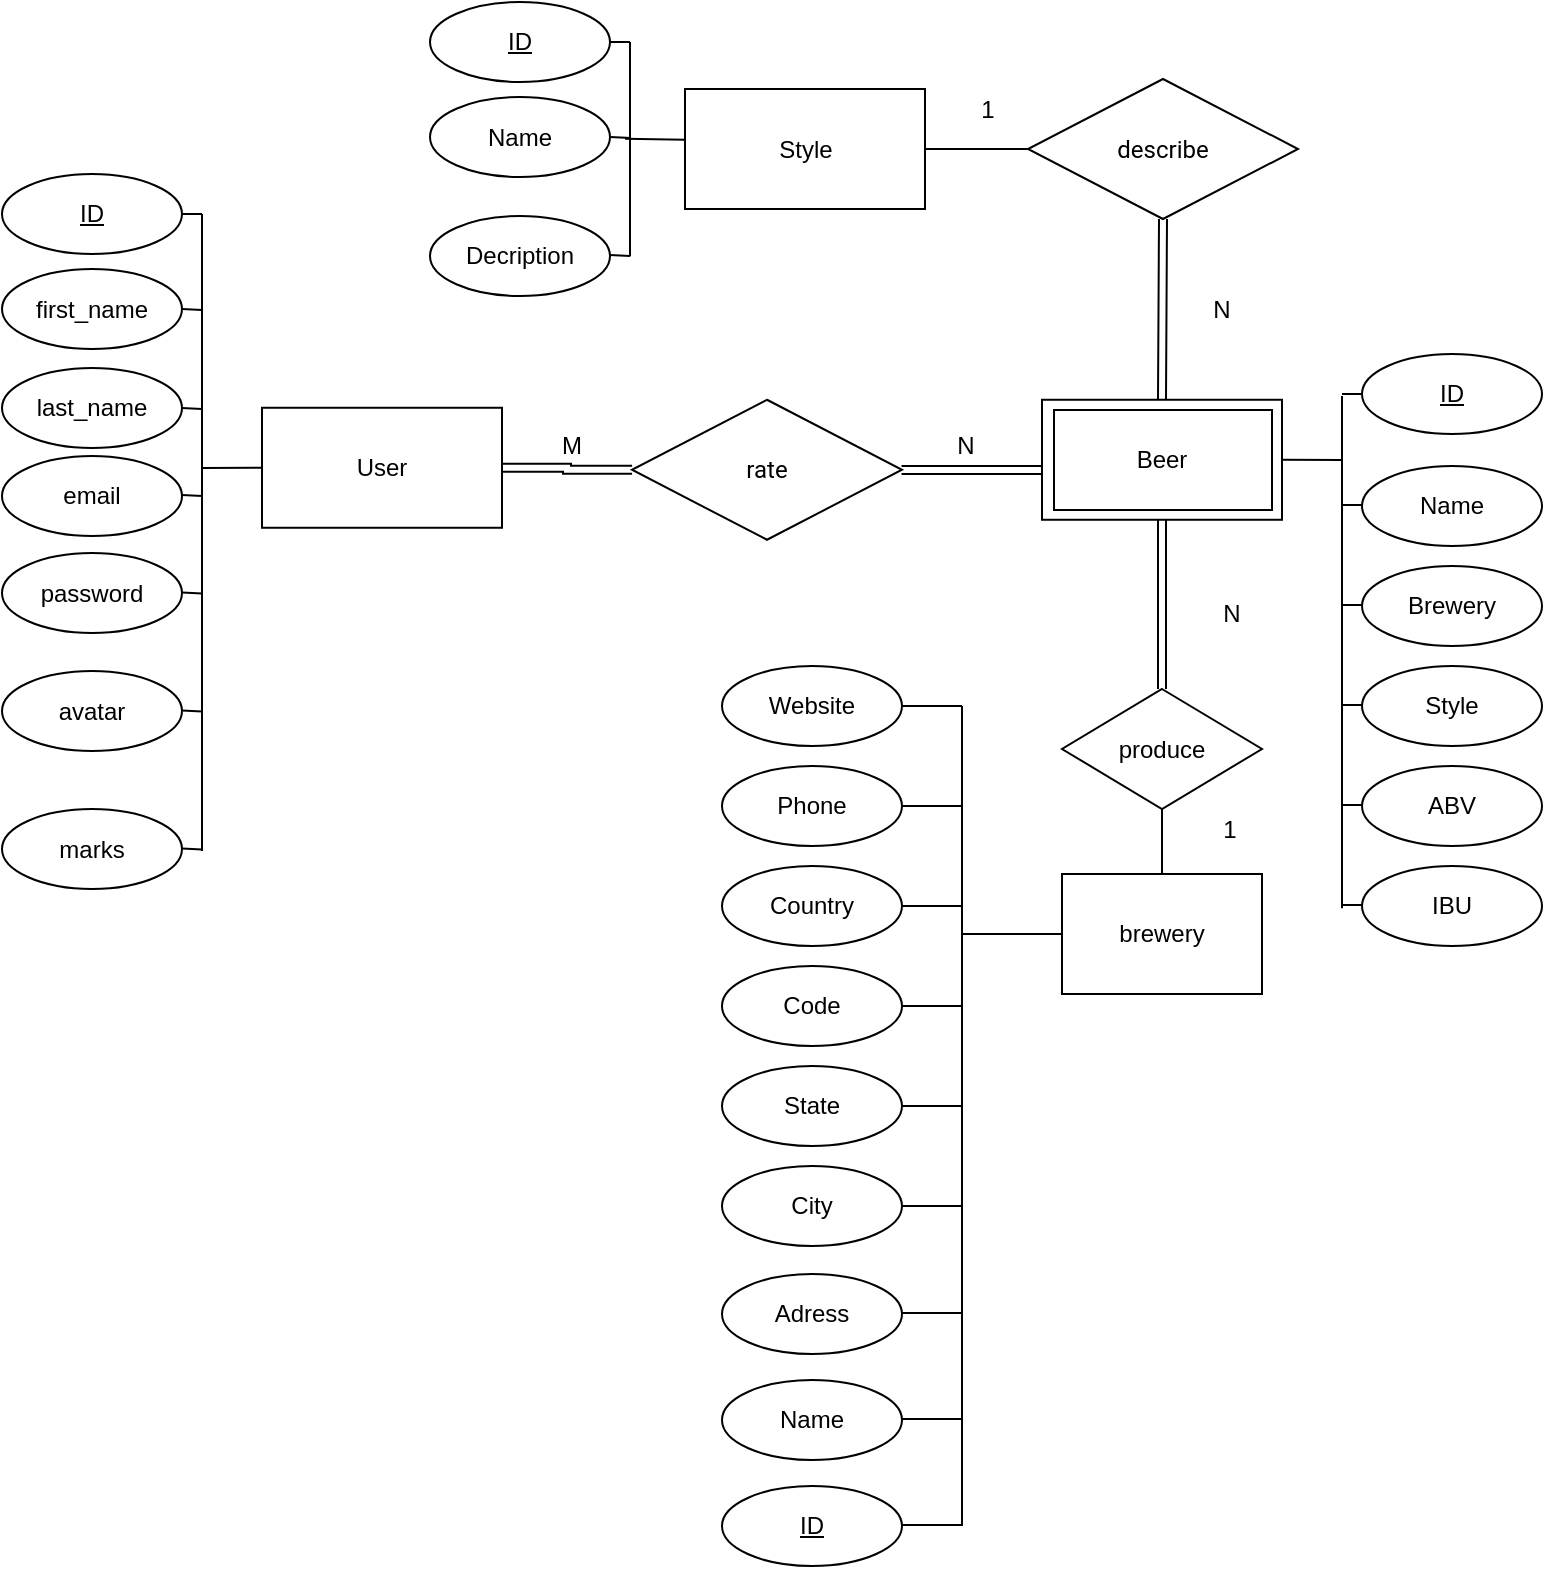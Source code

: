 <mxfile version="14.9.8" type="device"><diagram id="vsr3L14DmaLPmw4MN8_S" name="Page-1"><mxGraphModel dx="2148" dy="1793" grid="1" gridSize="10" guides="1" tooltips="1" connect="1" arrows="1" fold="1" page="1" pageScale="1" pageWidth="827" pageHeight="1169" math="0" shadow="0"><root><mxCell id="0"/><mxCell id="1" parent="0"/><mxCell id="LLp0VVjNMiKoDVRvy83T-22" style="edgeStyle=none;rounded=0;orthogonalLoop=1;jettySize=auto;html=1;exitX=0;exitY=0.5;exitDx=0;exitDy=0;startArrow=none;startFill=0;endArrow=none;endFill=0;" edge="1" parent="1" source="GCgjXa7NDMlfZvlOvDrf-2"><mxGeometry relative="1" as="geometry"><mxPoint x="280" y="170" as="targetPoint"/></mxGeometry></mxCell><mxCell id="GCgjXa7NDMlfZvlOvDrf-2" value="brewery" style="rounded=0;whiteSpace=wrap;html=1;" parent="1" vertex="1"><mxGeometry x="330" y="140" width="100" height="60" as="geometry"/></mxCell><mxCell id="GCgjXa7NDMlfZvlOvDrf-4" value="User&lt;br&gt;" style="rounded=0;whiteSpace=wrap;html=1;" parent="1" vertex="1"><mxGeometry x="-70" y="-93.12" width="120" height="60" as="geometry"/></mxCell><mxCell id="GCgjXa7NDMlfZvlOvDrf-5" style="edgeStyle=orthogonalEdgeStyle;rounded=0;orthogonalLoop=1;jettySize=auto;html=1;strokeColor=none;" parent="1" edge="1"><mxGeometry relative="1" as="geometry"><mxPoint x="280" y="56" as="targetPoint"/><mxPoint x="250" y="56" as="sourcePoint"/></mxGeometry></mxCell><mxCell id="GCgjXa7NDMlfZvlOvDrf-6" style="edgeStyle=orthogonalEdgeStyle;rounded=1;orthogonalLoop=1;jettySize=auto;html=1;strokeColor=none;" parent="1" edge="1"><mxGeometry relative="1" as="geometry"><mxPoint x="280" y="56" as="targetPoint"/><mxPoint x="250" y="56" as="sourcePoint"/></mxGeometry></mxCell><mxCell id="GCgjXa7NDMlfZvlOvDrf-8" value="State" style="ellipse;whiteSpace=wrap;html=1;" parent="1" vertex="1"><mxGeometry x="160" y="236" width="90" height="40" as="geometry"/></mxCell><mxCell id="GCgjXa7NDMlfZvlOvDrf-9" value="Code" style="ellipse;whiteSpace=wrap;html=1;" parent="1" vertex="1"><mxGeometry x="160" y="186" width="90" height="40" as="geometry"/></mxCell><mxCell id="GCgjXa7NDMlfZvlOvDrf-10" value="Country" style="ellipse;whiteSpace=wrap;html=1;" parent="1" vertex="1"><mxGeometry x="160" y="136" width="90" height="40" as="geometry"/></mxCell><mxCell id="GCgjXa7NDMlfZvlOvDrf-11" value="Phone" style="ellipse;whiteSpace=wrap;html=1;" parent="1" vertex="1"><mxGeometry x="160" y="86" width="90" height="40" as="geometry"/></mxCell><mxCell id="GCgjXa7NDMlfZvlOvDrf-12" value="City" style="ellipse;whiteSpace=wrap;html=1;" parent="1" vertex="1"><mxGeometry x="160" y="286" width="90" height="40" as="geometry"/></mxCell><mxCell id="GCgjXa7NDMlfZvlOvDrf-13" value="" style="endArrow=none;html=1;" parent="1" edge="1"><mxGeometry width="50" height="50" relative="1" as="geometry"><mxPoint x="280" y="466" as="sourcePoint"/><mxPoint x="280" y="56" as="targetPoint"/></mxGeometry></mxCell><mxCell id="GCgjXa7NDMlfZvlOvDrf-14" value="" style="endArrow=none;html=1;exitX=1;exitY=0.5;exitDx=0;exitDy=0;" parent="1" edge="1"><mxGeometry width="50" height="50" relative="1" as="geometry"><mxPoint x="250" y="56" as="sourcePoint"/><mxPoint x="280" y="56" as="targetPoint"/></mxGeometry></mxCell><mxCell id="GCgjXa7NDMlfZvlOvDrf-15" value="" style="endArrow=none;html=1;exitX=1;exitY=0.5;exitDx=0;exitDy=0;" parent="1" source="GCgjXa7NDMlfZvlOvDrf-11" edge="1"><mxGeometry width="50" height="50" relative="1" as="geometry"><mxPoint x="260" y="66" as="sourcePoint"/><mxPoint x="280" y="106" as="targetPoint"/></mxGeometry></mxCell><mxCell id="GCgjXa7NDMlfZvlOvDrf-16" value="" style="endArrow=none;html=1;" parent="1" edge="1"><mxGeometry width="50" height="50" relative="1" as="geometry"><mxPoint x="250" y="156" as="sourcePoint"/><mxPoint x="280" y="156" as="targetPoint"/></mxGeometry></mxCell><mxCell id="GCgjXa7NDMlfZvlOvDrf-17" value="" style="endArrow=none;html=1;exitX=1;exitY=0.5;exitDx=0;exitDy=0;" parent="1" source="GCgjXa7NDMlfZvlOvDrf-9" edge="1"><mxGeometry width="50" height="50" relative="1" as="geometry"><mxPoint x="280" y="86" as="sourcePoint"/><mxPoint x="280" y="206" as="targetPoint"/></mxGeometry></mxCell><mxCell id="GCgjXa7NDMlfZvlOvDrf-18" value="" style="endArrow=none;html=1;exitX=1;exitY=0.5;exitDx=0;exitDy=0;" parent="1" source="GCgjXa7NDMlfZvlOvDrf-8" edge="1"><mxGeometry width="50" height="50" relative="1" as="geometry"><mxPoint x="290" y="96" as="sourcePoint"/><mxPoint x="280" y="256" as="targetPoint"/></mxGeometry></mxCell><mxCell id="GCgjXa7NDMlfZvlOvDrf-19" value="" style="endArrow=none;html=1;exitX=1;exitY=0.5;exitDx=0;exitDy=0;" parent="1" source="GCgjXa7NDMlfZvlOvDrf-12" edge="1"><mxGeometry width="50" height="50" relative="1" as="geometry"><mxPoint x="330" y="296" as="sourcePoint"/><mxPoint x="280" y="306" as="targetPoint"/></mxGeometry></mxCell><mxCell id="GCgjXa7NDMlfZvlOvDrf-24" value="produce" style="rhombus;whiteSpace=wrap;html=1;" parent="1" vertex="1"><mxGeometry x="330" y="47.5" width="100" height="60" as="geometry"/></mxCell><mxCell id="GCgjXa7NDMlfZvlOvDrf-25" value="" style="edgeStyle=orthogonalEdgeStyle;shape=link;rounded=0;orthogonalLoop=1;jettySize=auto;html=1;" parent="1" source="GCgjXa7NDMlfZvlOvDrf-27" target="GCgjXa7NDMlfZvlOvDrf-24" edge="1"><mxGeometry relative="1" as="geometry"/></mxCell><mxCell id="LLp0VVjNMiKoDVRvy83T-23" style="edgeStyle=none;rounded=0;orthogonalLoop=1;jettySize=auto;html=1;exitX=1;exitY=0.5;exitDx=0;exitDy=0;startArrow=none;startFill=0;endArrow=none;endFill=0;" edge="1" parent="1" source="GCgjXa7NDMlfZvlOvDrf-27"><mxGeometry relative="1" as="geometry"><mxPoint x="470" y="-67" as="targetPoint"/></mxGeometry></mxCell><mxCell id="GCgjXa7NDMlfZvlOvDrf-27" value="Beer" style="rounded=0;whiteSpace=wrap;html=1;" parent="1" vertex="1"><mxGeometry x="320" y="-97.12" width="120" height="60" as="geometry"/></mxCell><mxCell id="GCgjXa7NDMlfZvlOvDrf-28" value="" style="endArrow=none;html=1;exitX=0.5;exitY=0;exitDx=0;exitDy=0;entryX=0.5;entryY=1;entryDx=0;entryDy=0;" parent="1" source="GCgjXa7NDMlfZvlOvDrf-2" edge="1" target="GCgjXa7NDMlfZvlOvDrf-24"><mxGeometry width="50" height="50" relative="1" as="geometry"><mxPoint x="480" y="330" as="sourcePoint"/><mxPoint x="380" y="220" as="targetPoint"/></mxGeometry></mxCell><mxCell id="GCgjXa7NDMlfZvlOvDrf-34" value="&lt;u&gt;ID&lt;/u&gt;" style="ellipse;whiteSpace=wrap;html=1;" parent="1" vertex="1"><mxGeometry x="-200" y="-210" width="90" height="40" as="geometry"/></mxCell><mxCell id="GCgjXa7NDMlfZvlOvDrf-35" value="first_name" style="ellipse;whiteSpace=wrap;html=1;" parent="1" vertex="1"><mxGeometry x="-200" y="-162.5" width="90" height="40" as="geometry"/></mxCell><mxCell id="GCgjXa7NDMlfZvlOvDrf-43" value="" style="endArrow=none;html=1;" parent="1" edge="1"><mxGeometry width="50" height="50" relative="1" as="geometry"><mxPoint x="-100" y="128.5" as="sourcePoint"/><mxPoint x="-100" y="-190" as="targetPoint"/></mxGeometry></mxCell><mxCell id="GCgjXa7NDMlfZvlOvDrf-44" value="" style="endArrow=none;html=1;entryX=0;entryY=0.5;entryDx=0;entryDy=0;" parent="1" target="GCgjXa7NDMlfZvlOvDrf-4" edge="1"><mxGeometry width="50" height="50" relative="1" as="geometry"><mxPoint x="-100" y="-63" as="sourcePoint"/><mxPoint x="-70" y="16.38" as="targetPoint"/></mxGeometry></mxCell><mxCell id="GCgjXa7NDMlfZvlOvDrf-45" value="" style="endArrow=none;html=1;exitX=1;exitY=0.5;exitDx=0;exitDy=0;" parent="1" source="GCgjXa7NDMlfZvlOvDrf-34" edge="1"><mxGeometry width="50" height="50" relative="1" as="geometry"><mxPoint x="390" y="-40" as="sourcePoint"/><mxPoint x="-100" y="-190" as="targetPoint"/></mxGeometry></mxCell><mxCell id="GCgjXa7NDMlfZvlOvDrf-46" value="" style="endArrow=none;html=1;exitX=1;exitY=0.5;exitDx=0;exitDy=0;" parent="1" source="GCgjXa7NDMlfZvlOvDrf-35" edge="1"><mxGeometry width="50" height="50" relative="1" as="geometry"><mxPoint x="-110" y="-70" as="sourcePoint"/><mxPoint x="-100" y="-142" as="targetPoint"/></mxGeometry></mxCell><mxCell id="GCgjXa7NDMlfZvlOvDrf-63" value="" style="endArrow=none;html=1;" parent="1" edge="1"><mxGeometry width="50" height="50" relative="1" as="geometry"><mxPoint x="470" y="157.12" as="sourcePoint"/><mxPoint x="470" y="-99" as="targetPoint"/></mxGeometry></mxCell><mxCell id="GCgjXa7NDMlfZvlOvDrf-64" value="" style="endArrow=none;html=1;entryX=0;entryY=0.5;entryDx=0;entryDy=0;" parent="1" edge="1"><mxGeometry width="50" height="50" relative="1" as="geometry"><mxPoint x="470" y="155.5" as="sourcePoint"/><mxPoint x="480" y="155.5" as="targetPoint"/></mxGeometry></mxCell><mxCell id="GCgjXa7NDMlfZvlOvDrf-65" value="" style="endArrow=none;html=1;entryX=0;entryY=0.5;entryDx=0;entryDy=0;" parent="1" edge="1"><mxGeometry width="50" height="50" relative="1" as="geometry"><mxPoint x="470" y="105.5" as="sourcePoint"/><mxPoint x="480" y="105.5" as="targetPoint"/></mxGeometry></mxCell><mxCell id="GCgjXa7NDMlfZvlOvDrf-66" value="" style="endArrow=none;html=1;entryX=0;entryY=0.5;entryDx=0;entryDy=0;" parent="1" edge="1"><mxGeometry width="50" height="50" relative="1" as="geometry"><mxPoint x="470" y="55.5" as="sourcePoint"/><mxPoint x="480" y="55.5" as="targetPoint"/></mxGeometry></mxCell><mxCell id="GCgjXa7NDMlfZvlOvDrf-68" value="Name" style="ellipse;whiteSpace=wrap;html=1;" parent="1" vertex="1"><mxGeometry x="160" y="393" width="90" height="40" as="geometry"/></mxCell><mxCell id="GCgjXa7NDMlfZvlOvDrf-69" value="Adress" style="ellipse;whiteSpace=wrap;html=1;" parent="1" vertex="1"><mxGeometry x="160" y="340" width="90" height="40" as="geometry"/></mxCell><mxCell id="GCgjXa7NDMlfZvlOvDrf-75" value="Website" style="ellipse;whiteSpace=wrap;html=1;" parent="1" vertex="1"><mxGeometry x="160" y="36" width="90" height="40" as="geometry"/></mxCell><mxCell id="GCgjXa7NDMlfZvlOvDrf-79" value="&lt;u&gt;ID&lt;/u&gt;" style="ellipse;whiteSpace=wrap;html=1;" parent="1" vertex="1"><mxGeometry x="160" y="446" width="90" height="40" as="geometry"/></mxCell><mxCell id="GCgjXa7NDMlfZvlOvDrf-122" style="edgeStyle=orthogonalEdgeStyle;rounded=0;orthogonalLoop=1;jettySize=auto;html=1;exitX=0;exitY=0.5;exitDx=0;exitDy=0;endArrow=none;endFill=0;" parent="1" source="GCgjXa7NDMlfZvlOvDrf-116" edge="1"><mxGeometry relative="1" as="geometry"><mxPoint x="470" y="-100" as="targetPoint"/></mxGeometry></mxCell><mxCell id="GCgjXa7NDMlfZvlOvDrf-116" value="&lt;u&gt;ID&lt;/u&gt;" style="ellipse;whiteSpace=wrap;html=1;" parent="1" vertex="1"><mxGeometry x="480" y="-120" width="90" height="40" as="geometry"/></mxCell><mxCell id="GCgjXa7NDMlfZvlOvDrf-117" value="Brewery" style="ellipse;whiteSpace=wrap;html=1;" parent="1" vertex="1"><mxGeometry x="480" y="-14.0" width="90" height="40" as="geometry"/></mxCell><mxCell id="GCgjXa7NDMlfZvlOvDrf-118" value="ABV" style="ellipse;whiteSpace=wrap;html=1;" parent="1" vertex="1"><mxGeometry x="480" y="86" width="90" height="40" as="geometry"/></mxCell><mxCell id="GCgjXa7NDMlfZvlOvDrf-119" value="IBU" style="ellipse;whiteSpace=wrap;html=1;" parent="1" vertex="1"><mxGeometry x="480" y="136" width="90" height="40" as="geometry"/></mxCell><mxCell id="GCgjXa7NDMlfZvlOvDrf-120" value="Name" style="ellipse;whiteSpace=wrap;html=1;" parent="1" vertex="1"><mxGeometry x="480" y="-64" width="90" height="40" as="geometry"/></mxCell><mxCell id="GCgjXa7NDMlfZvlOvDrf-121" value="Style" style="ellipse;whiteSpace=wrap;html=1;" parent="1" vertex="1"><mxGeometry x="480" y="36" width="90" height="40" as="geometry"/></mxCell><mxCell id="GCgjXa7NDMlfZvlOvDrf-123" style="edgeStyle=orthogonalEdgeStyle;rounded=0;orthogonalLoop=1;jettySize=auto;html=1;exitX=0;exitY=0.5;exitDx=0;exitDy=0;endArrow=none;endFill=0;" parent="1" edge="1"><mxGeometry relative="1" as="geometry"><mxPoint x="470" y="-44.5" as="targetPoint"/><mxPoint x="480" y="-44.5" as="sourcePoint"/></mxGeometry></mxCell><mxCell id="GCgjXa7NDMlfZvlOvDrf-124" style="edgeStyle=orthogonalEdgeStyle;rounded=0;orthogonalLoop=1;jettySize=auto;html=1;exitX=0;exitY=0.5;exitDx=0;exitDy=0;endArrow=none;endFill=0;" parent="1" edge="1"><mxGeometry relative="1" as="geometry"><mxPoint x="470" y="5.5" as="targetPoint"/><mxPoint x="480" y="5.5" as="sourcePoint"/></mxGeometry></mxCell><mxCell id="GCgjXa7NDMlfZvlOvDrf-175" value="" style="edgeStyle=orthogonalEdgeStyle;rounded=0;orthogonalLoop=1;jettySize=auto;html=1;endArrow=none;endFill=0;exitX=1;exitY=0.5;exitDx=0;exitDy=0;shape=link;" parent="1" source="GCgjXa7NDMlfZvlOvDrf-4" target="GCgjXa7NDMlfZvlOvDrf-171" edge="1"><mxGeometry relative="1" as="geometry"><mxPoint x="77.5" y="-63.5" as="sourcePoint"/></mxGeometry></mxCell><mxCell id="GCgjXa7NDMlfZvlOvDrf-142" value="" style="endArrow=none;html=1;exitX=1;exitY=0.5;exitDx=0;exitDy=0;" parent="1" edge="1"><mxGeometry width="50" height="50" relative="1" as="geometry"><mxPoint x="250" y="359.5" as="sourcePoint"/><mxPoint x="280" y="359.5" as="targetPoint"/></mxGeometry></mxCell><mxCell id="GCgjXa7NDMlfZvlOvDrf-143" value="" style="endArrow=none;html=1;exitX=1;exitY=0.5;exitDx=0;exitDy=0;" parent="1" edge="1"><mxGeometry width="50" height="50" relative="1" as="geometry"><mxPoint x="250" y="412.5" as="sourcePoint"/><mxPoint x="280" y="412.5" as="targetPoint"/></mxGeometry></mxCell><mxCell id="GCgjXa7NDMlfZvlOvDrf-144" value="" style="endArrow=none;html=1;exitX=1;exitY=0.5;exitDx=0;exitDy=0;" parent="1" edge="1"><mxGeometry width="50" height="50" relative="1" as="geometry"><mxPoint x="250" y="465.5" as="sourcePoint"/><mxPoint x="280" y="465.5" as="targetPoint"/></mxGeometry></mxCell><mxCell id="pK32jj_0Ikx_EAZjkl9M-5" style="edgeStyle=orthogonalEdgeStyle;shape=link;rounded=0;orthogonalLoop=1;jettySize=auto;html=1;startArrow=none;startFill=0;endArrow=none;endFill=0;" parent="1" source="GCgjXa7NDMlfZvlOvDrf-171" edge="1"><mxGeometry relative="1" as="geometry"><Array as="points"><mxPoint x="320" y="-62"/></Array><mxPoint x="320" y="-62" as="targetPoint"/></mxGeometry></mxCell><mxCell id="GCgjXa7NDMlfZvlOvDrf-171" value="&lt;div style=&quot;text-align: left&quot;&gt;&lt;span&gt;&lt;font face=&quot;roboto, robotodraft, helvetica, arial, sans-serif&quot; style=&quot;font-size: 12px&quot;&gt;rate&lt;/font&gt;&lt;/span&gt;&lt;/div&gt;" style="rhombus;whiteSpace=wrap;html=1;" parent="1" vertex="1"><mxGeometry x="115" y="-97.12" width="135" height="70" as="geometry"/></mxCell><mxCell id="GCgjXa7NDMlfZvlOvDrf-176" value="password" style="ellipse;whiteSpace=wrap;html=1;" parent="1" vertex="1"><mxGeometry x="-200" y="-20.5" width="90" height="40" as="geometry"/></mxCell><mxCell id="GCgjXa7NDMlfZvlOvDrf-177" value="email" style="ellipse;whiteSpace=wrap;html=1;" parent="1" vertex="1"><mxGeometry x="-200" y="-69" width="90" height="40" as="geometry"/></mxCell><mxCell id="GCgjXa7NDMlfZvlOvDrf-178" value="avatar" style="ellipse;whiteSpace=wrap;html=1;" parent="1" vertex="1"><mxGeometry x="-200" y="38.5" width="90" height="40" as="geometry"/></mxCell><mxCell id="GCgjXa7NDMlfZvlOvDrf-179" value="" style="endArrow=none;html=1;exitX=1;exitY=0.5;exitDx=0;exitDy=0;" parent="1" edge="1"><mxGeometry width="50" height="50" relative="1" as="geometry"><mxPoint x="-110" y="-49.5" as="sourcePoint"/><mxPoint x="-100" y="-49" as="targetPoint"/></mxGeometry></mxCell><mxCell id="GCgjXa7NDMlfZvlOvDrf-180" value="" style="endArrow=none;html=1;exitX=1;exitY=0.5;exitDx=0;exitDy=0;" parent="1" edge="1"><mxGeometry width="50" height="50" relative="1" as="geometry"><mxPoint x="34" y="-266" as="sourcePoint"/><mxPoint x="44" y="-265.5" as="targetPoint"/></mxGeometry></mxCell><mxCell id="GCgjXa7NDMlfZvlOvDrf-181" value="" style="endArrow=none;html=1;exitX=1;exitY=0.5;exitDx=0;exitDy=0;" parent="1" edge="1"><mxGeometry width="50" height="50" relative="1" as="geometry"><mxPoint x="34" y="-212" as="sourcePoint"/><mxPoint x="44" y="-211.5" as="targetPoint"/></mxGeometry></mxCell><mxCell id="LLp0VVjNMiKoDVRvy83T-1" value="Style" style="rounded=0;whiteSpace=wrap;html=1;" vertex="1" parent="1"><mxGeometry x="141.5" y="-252.5" width="120" height="60" as="geometry"/></mxCell><mxCell id="LLp0VVjNMiKoDVRvy83T-3" value="&lt;u&gt;ID&lt;/u&gt;" style="ellipse;whiteSpace=wrap;html=1;" vertex="1" parent="1"><mxGeometry x="14" y="-296" width="90" height="40" as="geometry"/></mxCell><mxCell id="LLp0VVjNMiKoDVRvy83T-4" value="Name" style="ellipse;whiteSpace=wrap;html=1;" vertex="1" parent="1"><mxGeometry x="14" y="-248.5" width="90" height="40" as="geometry"/></mxCell><mxCell id="LLp0VVjNMiKoDVRvy83T-5" value="" style="endArrow=none;html=1;" edge="1" parent="1"><mxGeometry width="50" height="50" relative="1" as="geometry"><mxPoint x="114" y="-168.88" as="sourcePoint"/><mxPoint x="114" y="-276.0" as="targetPoint"/></mxGeometry></mxCell><mxCell id="LLp0VVjNMiKoDVRvy83T-6" value="" style="endArrow=none;html=1;entryX=0;entryY=0.5;entryDx=0;entryDy=0;" edge="1" parent="1"><mxGeometry width="50" height="50" relative="1" as="geometry"><mxPoint x="111.5" y="-227.62" as="sourcePoint"/><mxPoint x="141.5" y="-227.12" as="targetPoint"/></mxGeometry></mxCell><mxCell id="LLp0VVjNMiKoDVRvy83T-7" value="" style="endArrow=none;html=1;exitX=1;exitY=0.5;exitDx=0;exitDy=0;" edge="1" parent="1" source="LLp0VVjNMiKoDVRvy83T-3"><mxGeometry width="50" height="50" relative="1" as="geometry"><mxPoint x="604" y="-126" as="sourcePoint"/><mxPoint x="114" y="-276.0" as="targetPoint"/></mxGeometry></mxCell><mxCell id="LLp0VVjNMiKoDVRvy83T-8" value="" style="endArrow=none;html=1;exitX=1;exitY=0.5;exitDx=0;exitDy=0;" edge="1" parent="1" source="LLp0VVjNMiKoDVRvy83T-4"><mxGeometry width="50" height="50" relative="1" as="geometry"><mxPoint x="104" y="-156" as="sourcePoint"/><mxPoint x="114.5" y="-228" as="targetPoint"/></mxGeometry></mxCell><mxCell id="LLp0VVjNMiKoDVRvy83T-10" value="Decription" style="ellipse;whiteSpace=wrap;html=1;" vertex="1" parent="1"><mxGeometry x="14" y="-189" width="90" height="40" as="geometry"/></mxCell><mxCell id="LLp0VVjNMiKoDVRvy83T-11" value="" style="endArrow=none;html=1;exitX=1;exitY=0.5;exitDx=0;exitDy=0;" edge="1" parent="1"><mxGeometry width="50" height="50" relative="1" as="geometry"><mxPoint x="104" y="-169.5" as="sourcePoint"/><mxPoint x="114" y="-169.0" as="targetPoint"/></mxGeometry></mxCell><mxCell id="LLp0VVjNMiKoDVRvy83T-16" value="" style="endArrow=none;html=1;exitX=1;exitY=0.5;exitDx=0;exitDy=0;" edge="1" parent="1"><mxGeometry width="50" height="50" relative="1" as="geometry"><mxPoint x="-110" y="-0.79" as="sourcePoint"/><mxPoint x="-100" y="-0.29" as="targetPoint"/><Array as="points"><mxPoint x="-110" y="-0.67"/></Array></mxGeometry></mxCell><mxCell id="LLp0VVjNMiKoDVRvy83T-17" value="" style="endArrow=none;html=1;exitX=1;exitY=0.5;exitDx=0;exitDy=0;" edge="1" parent="1"><mxGeometry width="50" height="50" relative="1" as="geometry"><mxPoint x="-110" y="58.21" as="sourcePoint"/><mxPoint x="-100" y="58.71" as="targetPoint"/><Array as="points"><mxPoint x="-110" y="58.33"/></Array></mxGeometry></mxCell><mxCell id="LLp0VVjNMiKoDVRvy83T-18" value="last_name" style="ellipse;whiteSpace=wrap;html=1;" vertex="1" parent="1"><mxGeometry x="-200" y="-113" width="90" height="40" as="geometry"/></mxCell><mxCell id="LLp0VVjNMiKoDVRvy83T-19" value="" style="endArrow=none;html=1;exitX=1;exitY=0.5;exitDx=0;exitDy=0;" edge="1" parent="1" source="LLp0VVjNMiKoDVRvy83T-18"><mxGeometry width="50" height="50" relative="1" as="geometry"><mxPoint x="-110" y="-20.5" as="sourcePoint"/><mxPoint x="-100" y="-92.5" as="targetPoint"/></mxGeometry></mxCell><mxCell id="LLp0VVjNMiKoDVRvy83T-31" value="marks" style="ellipse;whiteSpace=wrap;html=1;" vertex="1" parent="1"><mxGeometry x="-200" y="107.5" width="90" height="40" as="geometry"/></mxCell><mxCell id="LLp0VVjNMiKoDVRvy83T-32" value="" style="endArrow=none;html=1;exitX=1;exitY=0.5;exitDx=0;exitDy=0;" edge="1" parent="1"><mxGeometry width="50" height="50" relative="1" as="geometry"><mxPoint x="-110" y="127.21" as="sourcePoint"/><mxPoint x="-100" y="127.71" as="targetPoint"/><Array as="points"><mxPoint x="-110" y="127.33"/></Array></mxGeometry></mxCell><mxCell id="LLp0VVjNMiKoDVRvy83T-34" style="edgeStyle=none;shape=link;rounded=0;orthogonalLoop=1;jettySize=auto;html=1;exitX=0.5;exitY=1;exitDx=0;exitDy=0;entryX=0.5;entryY=0;entryDx=0;entryDy=0;startArrow=none;startFill=0;endArrow=none;endFill=0;" edge="1" parent="1" source="LLp0VVjNMiKoDVRvy83T-33" target="GCgjXa7NDMlfZvlOvDrf-27"><mxGeometry relative="1" as="geometry"/></mxCell><mxCell id="LLp0VVjNMiKoDVRvy83T-35" style="edgeStyle=none;rounded=0;orthogonalLoop=1;jettySize=auto;html=1;exitX=0;exitY=0.5;exitDx=0;exitDy=0;startArrow=none;startFill=0;endArrow=none;endFill=0;" edge="1" parent="1" source="LLp0VVjNMiKoDVRvy83T-33" target="LLp0VVjNMiKoDVRvy83T-1"><mxGeometry relative="1" as="geometry"/></mxCell><mxCell id="LLp0VVjNMiKoDVRvy83T-33" value="&lt;div style=&quot;text-align: left&quot;&gt;&lt;font face=&quot;roboto, robotodraft, helvetica, arial, sans-serif&quot;&gt;describe&lt;/font&gt;&lt;br&gt;&lt;/div&gt;" style="rhombus;whiteSpace=wrap;html=1;" vertex="1" parent="1"><mxGeometry x="313" y="-257.5" width="135" height="70" as="geometry"/></mxCell><mxCell id="LLp0VVjNMiKoDVRvy83T-36" value="" style="rounded=0;whiteSpace=wrap;html=1;fillColor=none;" vertex="1" parent="1"><mxGeometry x="326" y="-92" width="109" height="50" as="geometry"/></mxCell><mxCell id="LLp0VVjNMiKoDVRvy83T-37" value="M" style="text;html=1;strokeColor=none;fillColor=none;align=center;verticalAlign=middle;whiteSpace=wrap;rounded=0;" vertex="1" parent="1"><mxGeometry x="65" y="-84" width="40" height="20" as="geometry"/></mxCell><mxCell id="LLp0VVjNMiKoDVRvy83T-38" value="N" style="text;html=1;strokeColor=none;fillColor=none;align=center;verticalAlign=middle;whiteSpace=wrap;rounded=0;" vertex="1" parent="1"><mxGeometry x="261.5" y="-84" width="40" height="20" as="geometry"/></mxCell><mxCell id="LLp0VVjNMiKoDVRvy83T-39" value="N" style="text;html=1;strokeColor=none;fillColor=none;align=center;verticalAlign=middle;whiteSpace=wrap;rounded=0;" vertex="1" parent="1"><mxGeometry x="390" y="-152.5" width="40" height="20" as="geometry"/></mxCell><mxCell id="LLp0VVjNMiKoDVRvy83T-40" value="N" style="text;html=1;strokeColor=none;fillColor=none;align=center;verticalAlign=middle;whiteSpace=wrap;rounded=0;" vertex="1" parent="1"><mxGeometry x="395" width="40" height="20" as="geometry"/></mxCell><mxCell id="LLp0VVjNMiKoDVRvy83T-41" value="1" style="text;html=1;strokeColor=none;fillColor=none;align=center;verticalAlign=middle;whiteSpace=wrap;rounded=0;" vertex="1" parent="1"><mxGeometry x="394" y="107.5" width="40" height="20" as="geometry"/></mxCell><mxCell id="LLp0VVjNMiKoDVRvy83T-42" value="1" style="text;html=1;strokeColor=none;fillColor=none;align=center;verticalAlign=middle;whiteSpace=wrap;rounded=0;" vertex="1" parent="1"><mxGeometry x="273" y="-252.5" width="40" height="20" as="geometry"/></mxCell></root></mxGraphModel></diagram></mxfile>